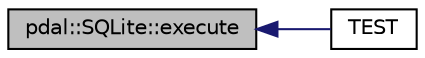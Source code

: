 digraph "pdal::SQLite::execute"
{
  edge [fontname="Helvetica",fontsize="10",labelfontname="Helvetica",labelfontsize="10"];
  node [fontname="Helvetica",fontsize="10",shape=record];
  rankdir="LR";
  Node1 [label="pdal::SQLite::execute",height=0.2,width=0.4,color="black", fillcolor="grey75", style="filled", fontcolor="black"];
  Node1 -> Node2 [dir="back",color="midnightblue",fontsize="10",style="solid",fontname="Helvetica"];
  Node2 [label="TEST",height=0.2,width=0.4,color="black", fillcolor="white", style="filled",URL="$SQLiteTest_8cpp.html#af96f2ded80797ccf5862f511dcf5df5e"];
}
